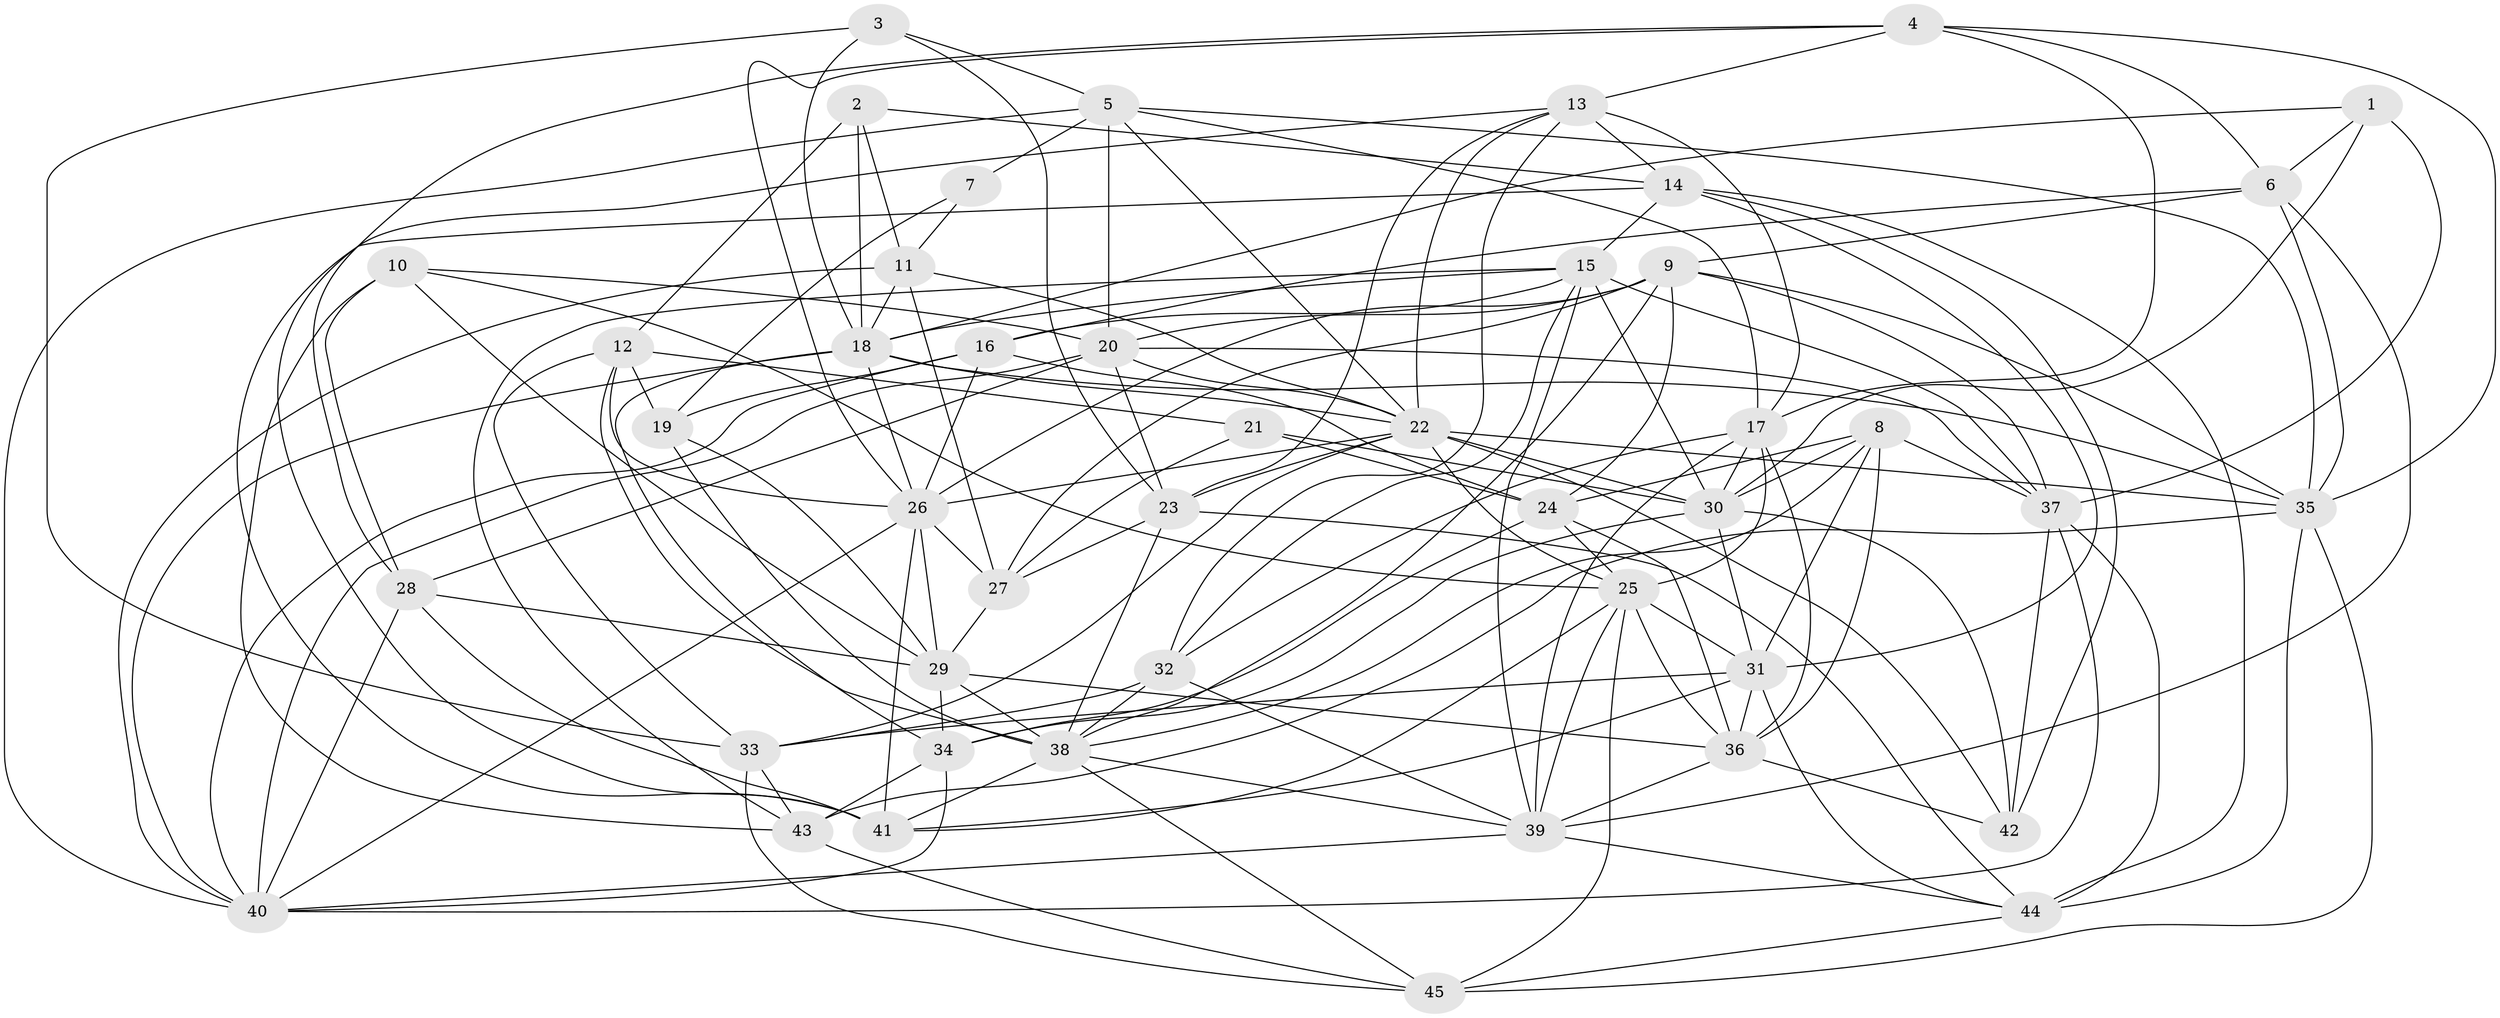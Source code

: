 // original degree distribution, {4: 1.0}
// Generated by graph-tools (version 1.1) at 2025/38/03/04/25 23:38:12]
// undirected, 45 vertices, 157 edges
graph export_dot {
  node [color=gray90,style=filled];
  1;
  2;
  3;
  4;
  5;
  6;
  7;
  8;
  9;
  10;
  11;
  12;
  13;
  14;
  15;
  16;
  17;
  18;
  19;
  20;
  21;
  22;
  23;
  24;
  25;
  26;
  27;
  28;
  29;
  30;
  31;
  32;
  33;
  34;
  35;
  36;
  37;
  38;
  39;
  40;
  41;
  42;
  43;
  44;
  45;
  1 -- 6 [weight=1.0];
  1 -- 18 [weight=1.0];
  1 -- 30 [weight=1.0];
  1 -- 37 [weight=1.0];
  2 -- 11 [weight=1.0];
  2 -- 12 [weight=1.0];
  2 -- 14 [weight=1.0];
  2 -- 18 [weight=1.0];
  3 -- 5 [weight=2.0];
  3 -- 18 [weight=1.0];
  3 -- 23 [weight=1.0];
  3 -- 33 [weight=2.0];
  4 -- 6 [weight=1.0];
  4 -- 13 [weight=1.0];
  4 -- 17 [weight=1.0];
  4 -- 26 [weight=1.0];
  4 -- 28 [weight=1.0];
  4 -- 35 [weight=1.0];
  5 -- 7 [weight=2.0];
  5 -- 17 [weight=1.0];
  5 -- 20 [weight=2.0];
  5 -- 22 [weight=1.0];
  5 -- 35 [weight=1.0];
  5 -- 40 [weight=1.0];
  6 -- 9 [weight=1.0];
  6 -- 16 [weight=1.0];
  6 -- 35 [weight=1.0];
  6 -- 39 [weight=1.0];
  7 -- 11 [weight=1.0];
  7 -- 19 [weight=1.0];
  8 -- 24 [weight=1.0];
  8 -- 30 [weight=1.0];
  8 -- 31 [weight=1.0];
  8 -- 36 [weight=1.0];
  8 -- 37 [weight=1.0];
  8 -- 38 [weight=1.0];
  9 -- 20 [weight=1.0];
  9 -- 24 [weight=1.0];
  9 -- 26 [weight=1.0];
  9 -- 27 [weight=2.0];
  9 -- 35 [weight=1.0];
  9 -- 37 [weight=2.0];
  9 -- 38 [weight=1.0];
  10 -- 20 [weight=1.0];
  10 -- 25 [weight=1.0];
  10 -- 28 [weight=1.0];
  10 -- 29 [weight=1.0];
  10 -- 43 [weight=2.0];
  11 -- 18 [weight=1.0];
  11 -- 22 [weight=1.0];
  11 -- 27 [weight=1.0];
  11 -- 40 [weight=1.0];
  12 -- 19 [weight=2.0];
  12 -- 21 [weight=1.0];
  12 -- 26 [weight=1.0];
  12 -- 33 [weight=1.0];
  12 -- 38 [weight=2.0];
  13 -- 14 [weight=1.0];
  13 -- 17 [weight=2.0];
  13 -- 22 [weight=1.0];
  13 -- 23 [weight=1.0];
  13 -- 32 [weight=1.0];
  13 -- 41 [weight=1.0];
  14 -- 15 [weight=1.0];
  14 -- 31 [weight=1.0];
  14 -- 41 [weight=1.0];
  14 -- 42 [weight=2.0];
  14 -- 44 [weight=1.0];
  15 -- 16 [weight=3.0];
  15 -- 18 [weight=1.0];
  15 -- 30 [weight=1.0];
  15 -- 32 [weight=1.0];
  15 -- 37 [weight=1.0];
  15 -- 39 [weight=1.0];
  15 -- 43 [weight=1.0];
  16 -- 19 [weight=3.0];
  16 -- 24 [weight=1.0];
  16 -- 26 [weight=1.0];
  16 -- 40 [weight=1.0];
  17 -- 25 [weight=1.0];
  17 -- 30 [weight=2.0];
  17 -- 32 [weight=1.0];
  17 -- 36 [weight=1.0];
  17 -- 39 [weight=1.0];
  18 -- 22 [weight=1.0];
  18 -- 26 [weight=1.0];
  18 -- 34 [weight=1.0];
  18 -- 35 [weight=1.0];
  18 -- 40 [weight=1.0];
  19 -- 29 [weight=1.0];
  19 -- 38 [weight=1.0];
  20 -- 22 [weight=1.0];
  20 -- 23 [weight=1.0];
  20 -- 28 [weight=1.0];
  20 -- 37 [weight=2.0];
  20 -- 40 [weight=1.0];
  21 -- 24 [weight=1.0];
  21 -- 27 [weight=1.0];
  21 -- 30 [weight=1.0];
  22 -- 23 [weight=1.0];
  22 -- 25 [weight=1.0];
  22 -- 26 [weight=1.0];
  22 -- 30 [weight=1.0];
  22 -- 33 [weight=1.0];
  22 -- 35 [weight=1.0];
  22 -- 42 [weight=1.0];
  23 -- 27 [weight=2.0];
  23 -- 38 [weight=3.0];
  23 -- 44 [weight=1.0];
  24 -- 25 [weight=1.0];
  24 -- 34 [weight=1.0];
  24 -- 36 [weight=2.0];
  25 -- 31 [weight=1.0];
  25 -- 36 [weight=1.0];
  25 -- 39 [weight=2.0];
  25 -- 41 [weight=1.0];
  25 -- 45 [weight=1.0];
  26 -- 27 [weight=1.0];
  26 -- 29 [weight=1.0];
  26 -- 40 [weight=1.0];
  26 -- 41 [weight=1.0];
  27 -- 29 [weight=1.0];
  28 -- 29 [weight=1.0];
  28 -- 40 [weight=1.0];
  28 -- 41 [weight=1.0];
  29 -- 34 [weight=1.0];
  29 -- 36 [weight=1.0];
  29 -- 38 [weight=1.0];
  30 -- 31 [weight=1.0];
  30 -- 34 [weight=1.0];
  30 -- 42 [weight=1.0];
  31 -- 33 [weight=1.0];
  31 -- 36 [weight=1.0];
  31 -- 41 [weight=1.0];
  31 -- 44 [weight=1.0];
  32 -- 33 [weight=1.0];
  32 -- 38 [weight=1.0];
  32 -- 39 [weight=1.0];
  33 -- 43 [weight=1.0];
  33 -- 45 [weight=1.0];
  34 -- 40 [weight=1.0];
  34 -- 43 [weight=1.0];
  35 -- 43 [weight=2.0];
  35 -- 44 [weight=1.0];
  35 -- 45 [weight=1.0];
  36 -- 39 [weight=1.0];
  36 -- 42 [weight=2.0];
  37 -- 40 [weight=1.0];
  37 -- 42 [weight=2.0];
  37 -- 44 [weight=2.0];
  38 -- 39 [weight=1.0];
  38 -- 41 [weight=2.0];
  38 -- 45 [weight=1.0];
  39 -- 40 [weight=1.0];
  39 -- 44 [weight=1.0];
  43 -- 45 [weight=1.0];
  44 -- 45 [weight=1.0];
}
